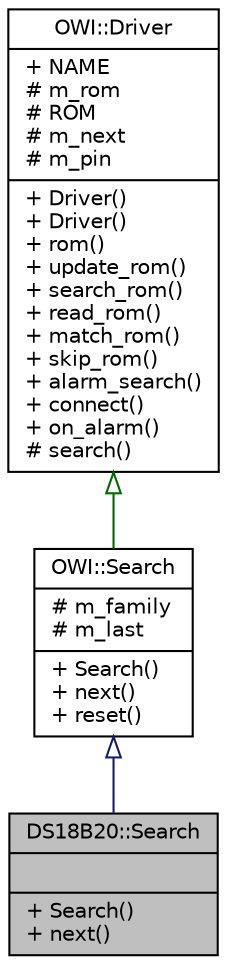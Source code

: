 digraph "DS18B20::Search"
{
  edge [fontname="Helvetica",fontsize="10",labelfontname="Helvetica",labelfontsize="10"];
  node [fontname="Helvetica",fontsize="10",shape=record];
  Node1 [label="{DS18B20::Search\n||+ Search()\l+ next()\l}",height=0.2,width=0.4,color="black", fillcolor="grey75", style="filled", fontcolor="black"];
  Node2 -> Node1 [dir="back",color="midnightblue",fontsize="10",style="solid",arrowtail="onormal",fontname="Helvetica"];
  Node2 [label="{OWI::Search\n|# m_family\l# m_last\l|+ Search()\l+ next()\l+ reset()\l}",height=0.2,width=0.4,color="black", fillcolor="white", style="filled",URL="$d6/d5f/classOWI_1_1Search.html"];
  Node3 -> Node2 [dir="back",color="darkgreen",fontsize="10",style="solid",arrowtail="onormal",fontname="Helvetica"];
  Node3 [label="{OWI::Driver\n|+ NAME\l# m_rom\l# ROM\l# m_next\l# m_pin\l|+ Driver()\l+ Driver()\l+ rom()\l+ update_rom()\l+ search_rom()\l+ read_rom()\l+ match_rom()\l+ skip_rom()\l+ alarm_search()\l+ connect()\l+ on_alarm()\l# search()\l}",height=0.2,width=0.4,color="black", fillcolor="white", style="filled",URL="$d8/dd3/classOWI_1_1Driver.html"];
}
